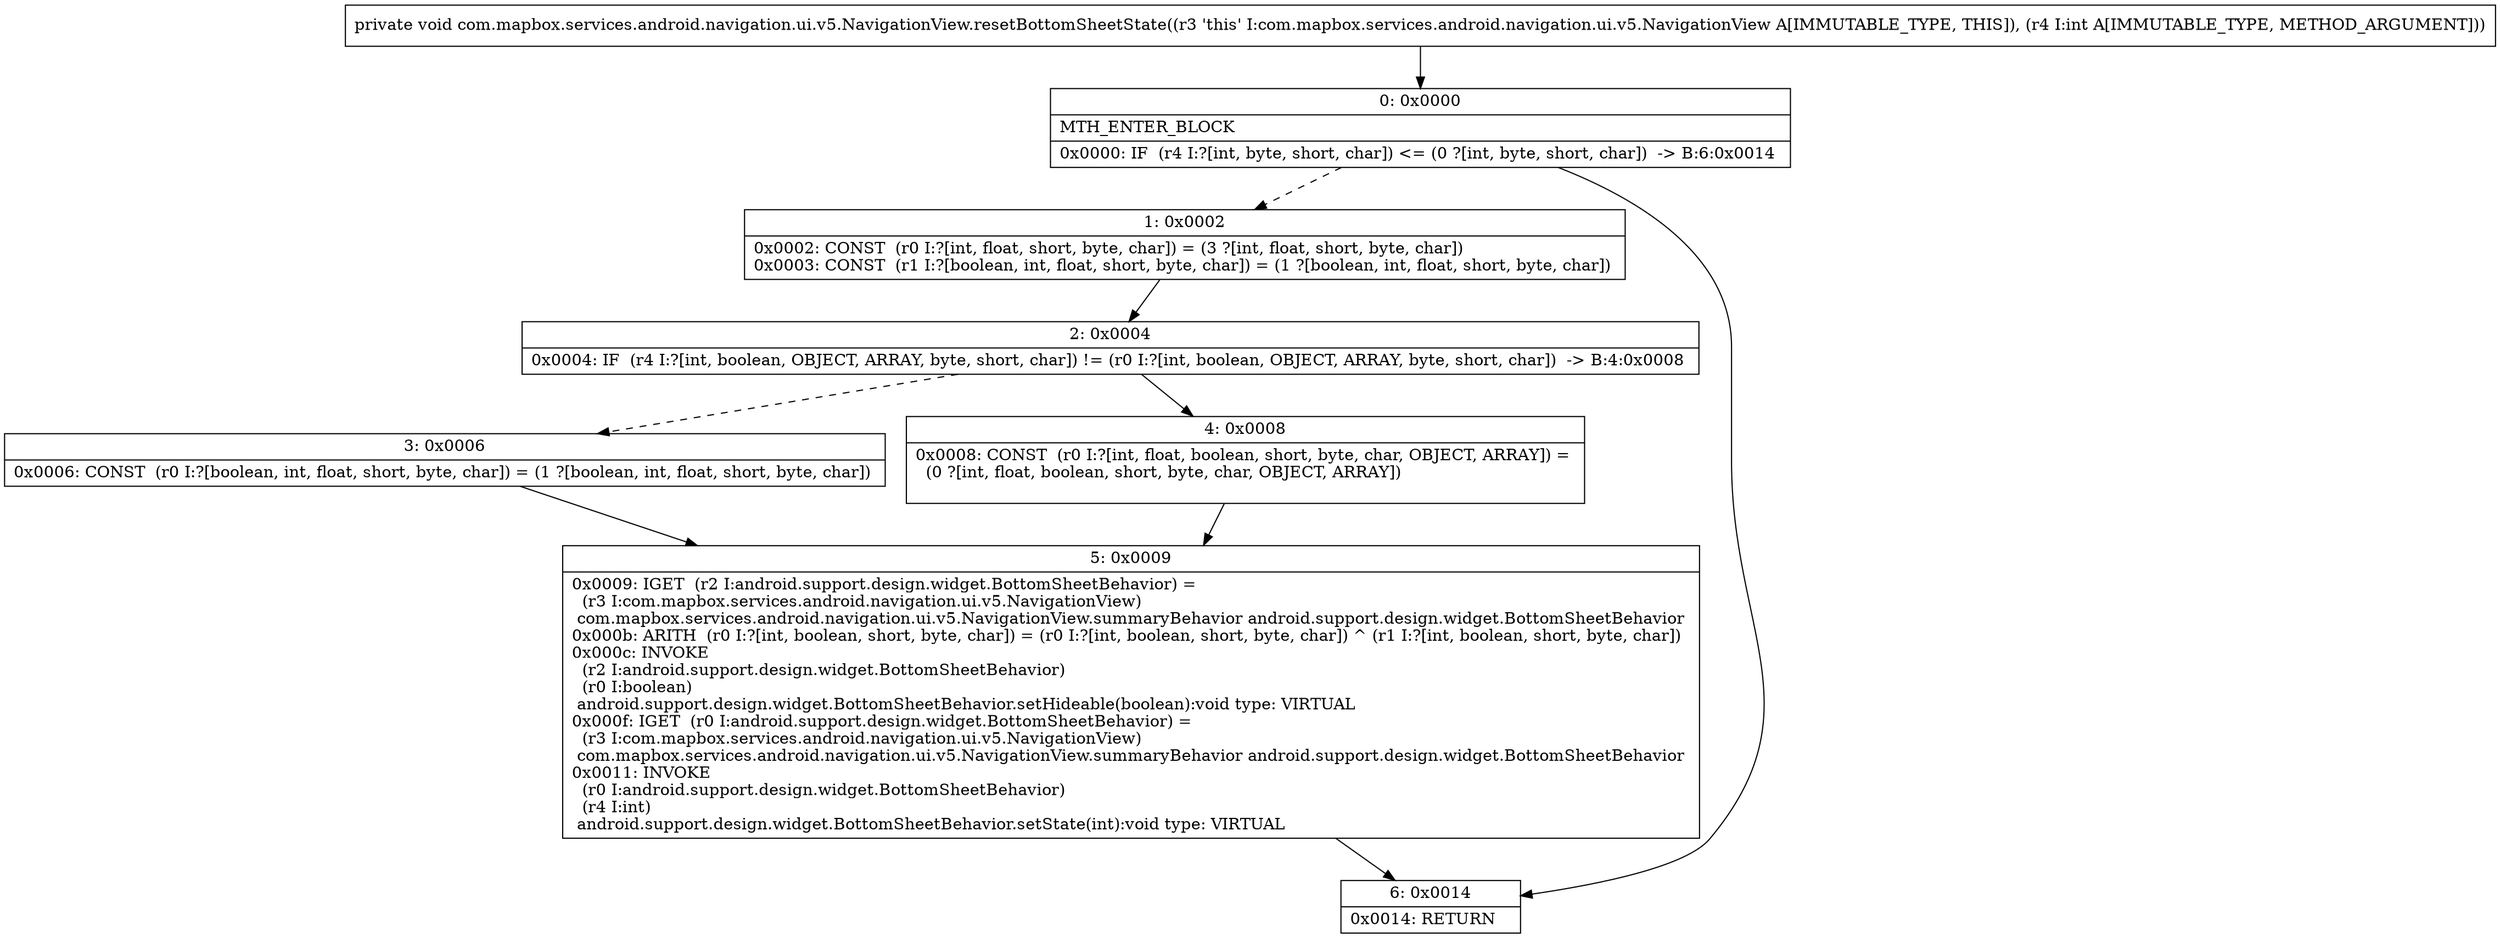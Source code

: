 digraph "CFG forcom.mapbox.services.android.navigation.ui.v5.NavigationView.resetBottomSheetState(I)V" {
Node_0 [shape=record,label="{0\:\ 0x0000|MTH_ENTER_BLOCK\l|0x0000: IF  (r4 I:?[int, byte, short, char]) \<= (0 ?[int, byte, short, char])  \-\> B:6:0x0014 \l}"];
Node_1 [shape=record,label="{1\:\ 0x0002|0x0002: CONST  (r0 I:?[int, float, short, byte, char]) = (3 ?[int, float, short, byte, char]) \l0x0003: CONST  (r1 I:?[boolean, int, float, short, byte, char]) = (1 ?[boolean, int, float, short, byte, char]) \l}"];
Node_2 [shape=record,label="{2\:\ 0x0004|0x0004: IF  (r4 I:?[int, boolean, OBJECT, ARRAY, byte, short, char]) != (r0 I:?[int, boolean, OBJECT, ARRAY, byte, short, char])  \-\> B:4:0x0008 \l}"];
Node_3 [shape=record,label="{3\:\ 0x0006|0x0006: CONST  (r0 I:?[boolean, int, float, short, byte, char]) = (1 ?[boolean, int, float, short, byte, char]) \l}"];
Node_4 [shape=record,label="{4\:\ 0x0008|0x0008: CONST  (r0 I:?[int, float, boolean, short, byte, char, OBJECT, ARRAY]) = \l  (0 ?[int, float, boolean, short, byte, char, OBJECT, ARRAY])\l \l}"];
Node_5 [shape=record,label="{5\:\ 0x0009|0x0009: IGET  (r2 I:android.support.design.widget.BottomSheetBehavior) = \l  (r3 I:com.mapbox.services.android.navigation.ui.v5.NavigationView)\l com.mapbox.services.android.navigation.ui.v5.NavigationView.summaryBehavior android.support.design.widget.BottomSheetBehavior \l0x000b: ARITH  (r0 I:?[int, boolean, short, byte, char]) = (r0 I:?[int, boolean, short, byte, char]) ^ (r1 I:?[int, boolean, short, byte, char]) \l0x000c: INVOKE  \l  (r2 I:android.support.design.widget.BottomSheetBehavior)\l  (r0 I:boolean)\l android.support.design.widget.BottomSheetBehavior.setHideable(boolean):void type: VIRTUAL \l0x000f: IGET  (r0 I:android.support.design.widget.BottomSheetBehavior) = \l  (r3 I:com.mapbox.services.android.navigation.ui.v5.NavigationView)\l com.mapbox.services.android.navigation.ui.v5.NavigationView.summaryBehavior android.support.design.widget.BottomSheetBehavior \l0x0011: INVOKE  \l  (r0 I:android.support.design.widget.BottomSheetBehavior)\l  (r4 I:int)\l android.support.design.widget.BottomSheetBehavior.setState(int):void type: VIRTUAL \l}"];
Node_6 [shape=record,label="{6\:\ 0x0014|0x0014: RETURN   \l}"];
MethodNode[shape=record,label="{private void com.mapbox.services.android.navigation.ui.v5.NavigationView.resetBottomSheetState((r3 'this' I:com.mapbox.services.android.navigation.ui.v5.NavigationView A[IMMUTABLE_TYPE, THIS]), (r4 I:int A[IMMUTABLE_TYPE, METHOD_ARGUMENT])) }"];
MethodNode -> Node_0;
Node_0 -> Node_1[style=dashed];
Node_0 -> Node_6;
Node_1 -> Node_2;
Node_2 -> Node_3[style=dashed];
Node_2 -> Node_4;
Node_3 -> Node_5;
Node_4 -> Node_5;
Node_5 -> Node_6;
}


